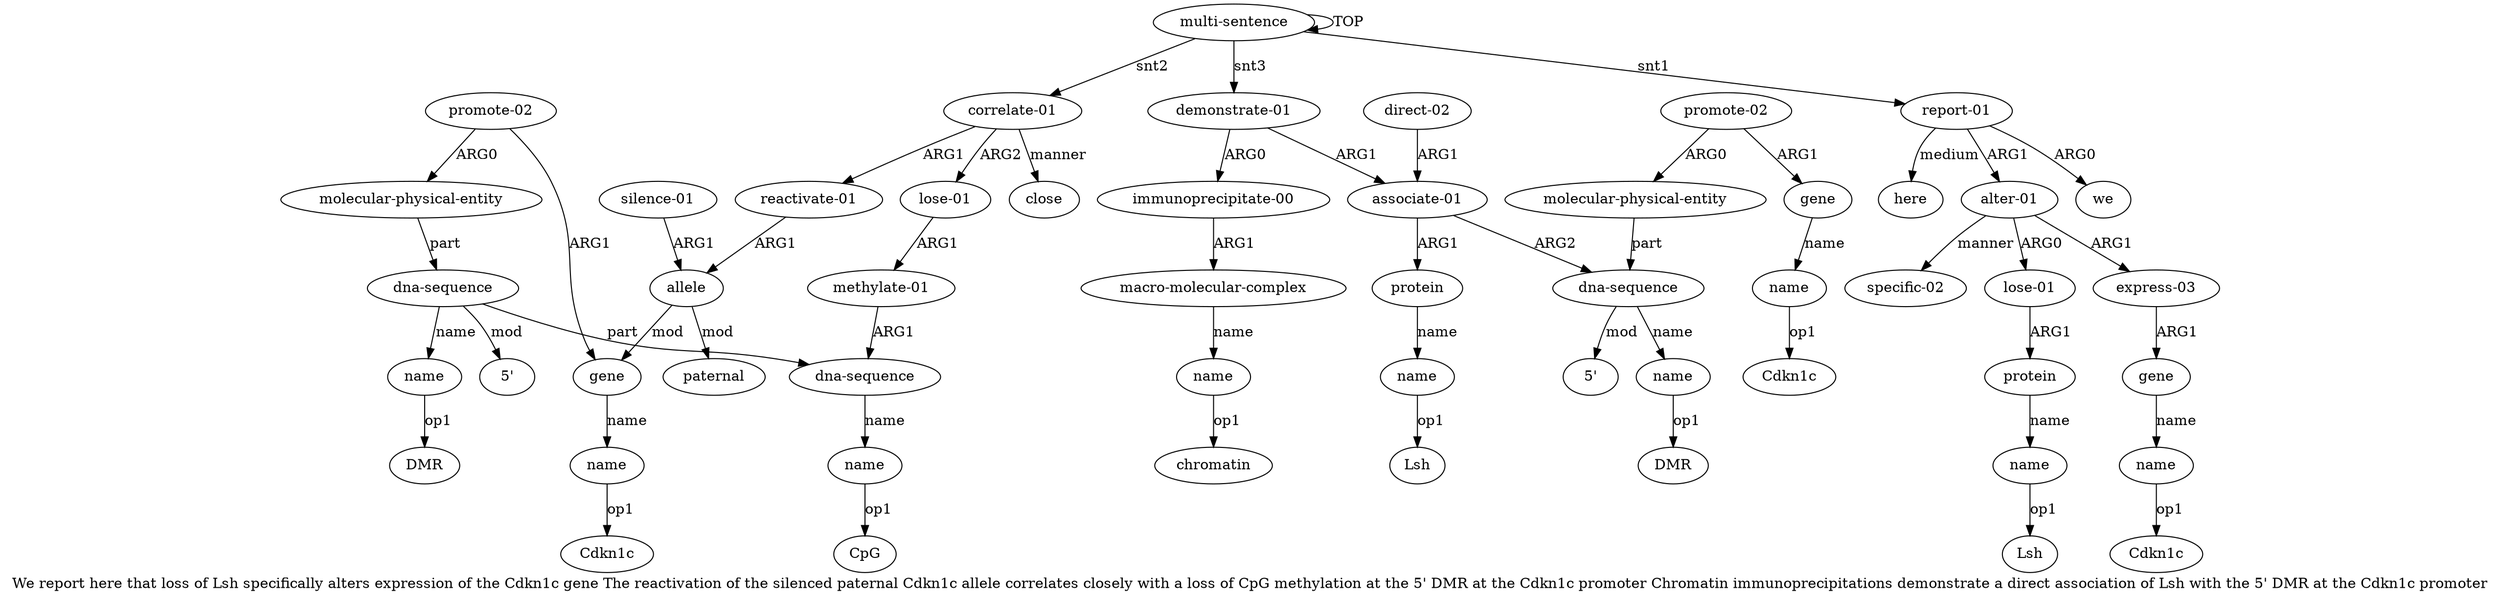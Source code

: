 digraph  {
	graph [label="We report here that loss of Lsh specifically alters expression of the Cdkn1c gene The reactivation of the silenced paternal Cdkn1c \
allele correlates closely with a loss of CpG methylation at the 5' DMR at the Cdkn1c promoter Chromatin immunoprecipitations demonstrate \
a direct association of Lsh with the 5' DMR at the Cdkn1c promoter"];
	node [label="\N"];
	a20	 [color=black,
		gold_ind=20,
		gold_label="methylate-01",
		label="methylate-01",
		test_ind=20,
		test_label="methylate-01"];
	a21	 [color=black,
		gold_ind=21,
		gold_label="dna-sequence",
		label="dna-sequence",
		test_ind=21,
		test_label="dna-sequence"];
	a20 -> a21 [key=0,
	color=black,
	gold_label=ARG1,
	label=ARG1,
	test_label=ARG1];
a22 [color=black,
	gold_ind=22,
	gold_label=name,
	label=name,
	test_ind=22,
	test_label=name];
a21 -> a22 [key=0,
color=black,
gold_label=name,
label=name,
test_label=name];
"a22 CpG" [color=black,
gold_ind=-1,
gold_label=CpG,
label=CpG,
test_ind=-1,
test_label=CpG];
a22 -> "a22 CpG" [key=0,
color=black,
gold_label=op1,
label=op1,
test_label=op1];
a23 [color=black,
gold_ind=23,
gold_label="dna-sequence",
label="dna-sequence",
test_ind=23,
test_label="dna-sequence"];
a23 -> a21 [key=0,
color=black,
gold_label=part,
label=part,
test_label=part];
a24 [color=black,
gold_ind=24,
gold_label=name,
label=name,
test_ind=24,
test_label=name];
a23 -> a24 [key=0,
color=black,
gold_label=name,
label=name,
test_label=name];
"a23 5'" [color=black,
gold_ind=-1,
gold_label="5'",
label="5'",
test_ind=-1,
test_label="5'"];
a23 -> "a23 5'" [key=0,
color=black,
gold_label=mod,
label=mod,
test_label=mod];
"a24 DMR" [color=black,
gold_ind=-1,
gold_label=DMR,
label=DMR,
test_ind=-1,
test_label=DMR];
a24 -> "a24 DMR" [key=0,
color=black,
gold_label=op1,
label=op1,
test_label=op1];
a25 [color=black,
gold_ind=25,
gold_label="molecular-physical-entity",
label="molecular-physical-entity",
test_ind=25,
test_label="molecular-physical-entity"];
a25 -> a23 [key=0,
color=black,
gold_label=part,
label=part,
test_label=part];
a26 [color=black,
gold_ind=26,
gold_label="promote-02",
label="promote-02",
test_ind=26,
test_label="promote-02"];
a26 -> a25 [key=0,
color=black,
gold_label=ARG0,
label=ARG0,
test_label=ARG0];
a15 [color=black,
gold_ind=15,
gold_label=gene,
label=gene,
test_ind=15,
test_label=gene];
a26 -> a15 [key=0,
color=black,
gold_label=ARG1,
label=ARG1,
test_label=ARG1];
a27 [color=black,
gold_ind=27,
gold_label=close,
label=close,
test_ind=27,
test_label=close];
a28 [color=black,
gold_ind=28,
gold_label="demonstrate-01",
label="demonstrate-01",
test_ind=28,
test_label="demonstrate-01"];
a29 [color=black,
gold_ind=29,
gold_label="immunoprecipitate-00",
label="immunoprecipitate-00",
test_ind=29,
test_label="immunoprecipitate-00"];
a28 -> a29 [key=0,
color=black,
gold_label=ARG0,
label=ARG0,
test_label=ARG0];
a32 [color=black,
gold_ind=32,
gold_label="associate-01",
label="associate-01",
test_ind=32,
test_label="associate-01"];
a28 -> a32 [key=0,
color=black,
gold_label=ARG1,
label=ARG1,
test_label=ARG1];
a30 [color=black,
gold_ind=30,
gold_label="macro-molecular-complex",
label="macro-molecular-complex",
test_ind=30,
test_label="macro-molecular-complex"];
a29 -> a30 [key=0,
color=black,
gold_label=ARG1,
label=ARG1,
test_label=ARG1];
a31 [color=black,
gold_ind=31,
gold_label=name,
label=name,
test_ind=31,
test_label=name];
"a31 chromatin" [color=black,
gold_ind=-1,
gold_label=chromatin,
label=chromatin,
test_ind=-1,
test_label=chromatin];
a31 -> "a31 chromatin" [key=0,
color=black,
gold_label=op1,
label=op1,
test_label=op1];
"a36 DMR" [color=black,
gold_ind=-1,
gold_label=DMR,
label=DMR,
test_ind=-1,
test_label=DMR];
a30 -> a31 [key=0,
color=black,
gold_label=name,
label=name,
test_label=name];
a37 [color=black,
gold_ind=37,
gold_label="molecular-physical-entity",
label="molecular-physical-entity",
test_ind=37,
test_label="molecular-physical-entity"];
a35 [color=black,
gold_ind=35,
gold_label="dna-sequence",
label="dna-sequence",
test_ind=35,
test_label="dna-sequence"];
a37 -> a35 [key=0,
color=black,
gold_label=part,
label=part,
test_label=part];
a36 [color=black,
gold_ind=36,
gold_label=name,
label=name,
test_ind=36,
test_label=name];
a36 -> "a36 DMR" [key=0,
color=black,
gold_label=op1,
label=op1,
test_label=op1];
a33 [color=black,
gold_ind=33,
gold_label=protein,
label=protein,
test_ind=33,
test_label=protein];
a34 [color=black,
gold_ind=34,
gold_label=name,
label=name,
test_ind=34,
test_label=name];
a33 -> a34 [key=0,
color=black,
gold_label=name,
label=name,
test_label=name];
a35 -> a36 [key=0,
color=black,
gold_label=name,
label=name,
test_label=name];
"a35 5'" [color=black,
gold_ind=-1,
gold_label="5'",
label="5'",
test_ind=-1,
test_label="5'"];
a35 -> "a35 5'" [key=0,
color=black,
gold_label=mod,
label=mod,
test_label=mod];
"a34 Lsh" [color=black,
gold_ind=-1,
gold_label=Lsh,
label=Lsh,
test_ind=-1,
test_label=Lsh];
a34 -> "a34 Lsh" [key=0,
color=black,
gold_label=op1,
label=op1,
test_label=op1];
"a6 Lsh" [color=black,
gold_ind=-1,
gold_label=Lsh,
label=Lsh,
test_ind=-1,
test_label=Lsh];
a32 -> a33 [key=0,
color=black,
gold_label=ARG1,
label=ARG1,
test_label=ARG1];
a32 -> a35 [key=0,
color=black,
gold_label=ARG2,
label=ARG2,
test_label=ARG2];
a16 [color=black,
gold_ind=16,
gold_label=name,
label=name,
test_ind=16,
test_label=name];
a15 -> a16 [key=0,
color=black,
gold_label=name,
label=name,
test_label=name];
a14 [color=black,
gold_ind=14,
gold_label=allele,
label=allele,
test_ind=14,
test_label=allele];
a14 -> a15 [key=0,
color=black,
gold_label=mod,
label=mod,
test_label=mod];
a17 [color=black,
gold_ind=17,
gold_label=paternal,
label=paternal,
test_ind=17,
test_label=paternal];
a14 -> a17 [key=0,
color=black,
gold_label=mod,
label=mod,
test_label=mod];
"a16 Cdkn1c" [color=black,
gold_ind=-1,
gold_label=Cdkn1c,
label=Cdkn1c,
test_ind=-1,
test_label=Cdkn1c];
a16 -> "a16 Cdkn1c" [key=0,
color=black,
gold_label=op1,
label=op1,
test_label=op1];
a11 [color=black,
gold_ind=11,
gold_label=here,
label=here,
test_ind=11,
test_label=here];
a10 [color=black,
gold_ind=10,
gold_label="specific-02",
label="specific-02",
test_ind=10,
test_label="specific-02"];
a13 [color=black,
gold_ind=13,
gold_label="reactivate-01",
label="reactivate-01",
test_ind=13,
test_label="reactivate-01"];
a13 -> a14 [key=0,
color=black,
gold_label=ARG1,
label=ARG1,
test_label=ARG1];
a12 [color=black,
gold_ind=12,
gold_label="correlate-01",
label="correlate-01",
test_ind=12,
test_label="correlate-01"];
a12 -> a27 [key=0,
color=black,
gold_label=manner,
label=manner,
test_label=manner];
a12 -> a13 [key=0,
color=black,
gold_label=ARG1,
label=ARG1,
test_label=ARG1];
a19 [color=black,
gold_ind=19,
gold_label="lose-01",
label="lose-01",
test_ind=19,
test_label="lose-01"];
a12 -> a19 [key=0,
color=black,
gold_label=ARG2,
label=ARG2,
test_label=ARG2];
a39 [color=black,
gold_ind=39,
gold_label=gene,
label=gene,
test_ind=39,
test_label=gene];
a40 [color=black,
gold_ind=40,
gold_label=name,
label=name,
test_ind=40,
test_label=name];
a39 -> a40 [key=0,
color=black,
gold_label=name,
label=name,
test_label=name];
a38 [color=black,
gold_ind=38,
gold_label="promote-02",
label="promote-02",
test_ind=38,
test_label="promote-02"];
a38 -> a37 [key=0,
color=black,
gold_label=ARG0,
label=ARG0,
test_label=ARG0];
a38 -> a39 [key=0,
color=black,
gold_label=ARG1,
label=ARG1,
test_label=ARG1];
a19 -> a20 [key=0,
color=black,
gold_label=ARG1,
label=ARG1,
test_label=ARG1];
a18 [color=black,
gold_ind=18,
gold_label="silence-01",
label="silence-01",
test_ind=18,
test_label="silence-01"];
a18 -> a14 [key=0,
color=black,
gold_label=ARG1,
label=ARG1,
test_label=ARG1];
a1 [color=black,
gold_ind=1,
gold_label="report-01",
label="report-01",
test_ind=1,
test_label="report-01"];
a1 -> a11 [key=0,
color=black,
gold_label=medium,
label=medium,
test_label=medium];
a3 [color=black,
gold_ind=3,
gold_label="alter-01",
label="alter-01",
test_ind=3,
test_label="alter-01"];
a1 -> a3 [key=0,
color=black,
gold_label=ARG1,
label=ARG1,
test_label=ARG1];
a2 [color=black,
gold_ind=2,
gold_label=we,
label=we,
test_ind=2,
test_label=we];
a1 -> a2 [key=0,
color=black,
gold_label=ARG0,
label=ARG0,
test_label=ARG0];
a0 [color=black,
gold_ind=0,
gold_label="multi-sentence",
label="multi-sentence",
test_ind=0,
test_label="multi-sentence"];
a0 -> a28 [key=0,
color=black,
gold_label=snt3,
label=snt3,
test_label=snt3];
a0 -> a12 [key=0,
color=black,
gold_label=snt2,
label=snt2,
test_label=snt2];
a0 -> a1 [key=0,
color=black,
gold_label=snt1,
label=snt1,
test_label=snt1];
a0 -> a0 [key=0,
color=black,
gold_label=TOP,
label=TOP,
test_label=TOP];
a3 -> a10 [key=0,
color=black,
gold_label=manner,
label=manner,
test_label=manner];
a4 [color=black,
gold_ind=4,
gold_label="lose-01",
label="lose-01",
test_ind=4,
test_label="lose-01"];
a3 -> a4 [key=0,
color=black,
gold_label=ARG0,
label=ARG0,
test_label=ARG0];
a7 [color=black,
gold_ind=7,
gold_label="express-03",
label="express-03",
test_ind=7,
test_label="express-03"];
a3 -> a7 [key=0,
color=black,
gold_label=ARG1,
label=ARG1,
test_label=ARG1];
a5 [color=black,
gold_ind=5,
gold_label=protein,
label=protein,
test_ind=5,
test_label=protein];
a6 [color=black,
gold_ind=6,
gold_label=name,
label=name,
test_ind=6,
test_label=name];
a5 -> a6 [key=0,
color=black,
gold_label=name,
label=name,
test_label=name];
a4 -> a5 [key=0,
color=black,
gold_label=ARG1,
label=ARG1,
test_label=ARG1];
a8 [color=black,
gold_ind=8,
gold_label=gene,
label=gene,
test_ind=8,
test_label=gene];
a7 -> a8 [key=0,
color=black,
gold_label=ARG1,
label=ARG1,
test_label=ARG1];
a6 -> "a6 Lsh" [key=0,
color=black,
gold_label=op1,
label=op1,
test_label=op1];
a9 [color=black,
gold_ind=9,
gold_label=name,
label=name,
test_ind=9,
test_label=name];
"a9 Cdkn1c" [color=black,
gold_ind=-1,
gold_label=Cdkn1c,
label=Cdkn1c,
test_ind=-1,
test_label=Cdkn1c];
a9 -> "a9 Cdkn1c" [key=0,
color=black,
gold_label=op1,
label=op1,
test_label=op1];
a8 -> a9 [key=0,
color=black,
gold_label=name,
label=name,
test_label=name];
"a40 Cdkn1c" [color=black,
gold_ind=-1,
gold_label=Cdkn1c,
label=Cdkn1c,
test_ind=-1,
test_label=Cdkn1c];
a40 -> "a40 Cdkn1c" [key=0,
color=black,
gold_label=op1,
label=op1,
test_label=op1];
a41 [color=black,
gold_ind=41,
gold_label="direct-02",
label="direct-02",
test_ind=41,
test_label="direct-02"];
a41 -> a32 [key=0,
color=black,
gold_label=ARG1,
label=ARG1,
test_label=ARG1];
}
